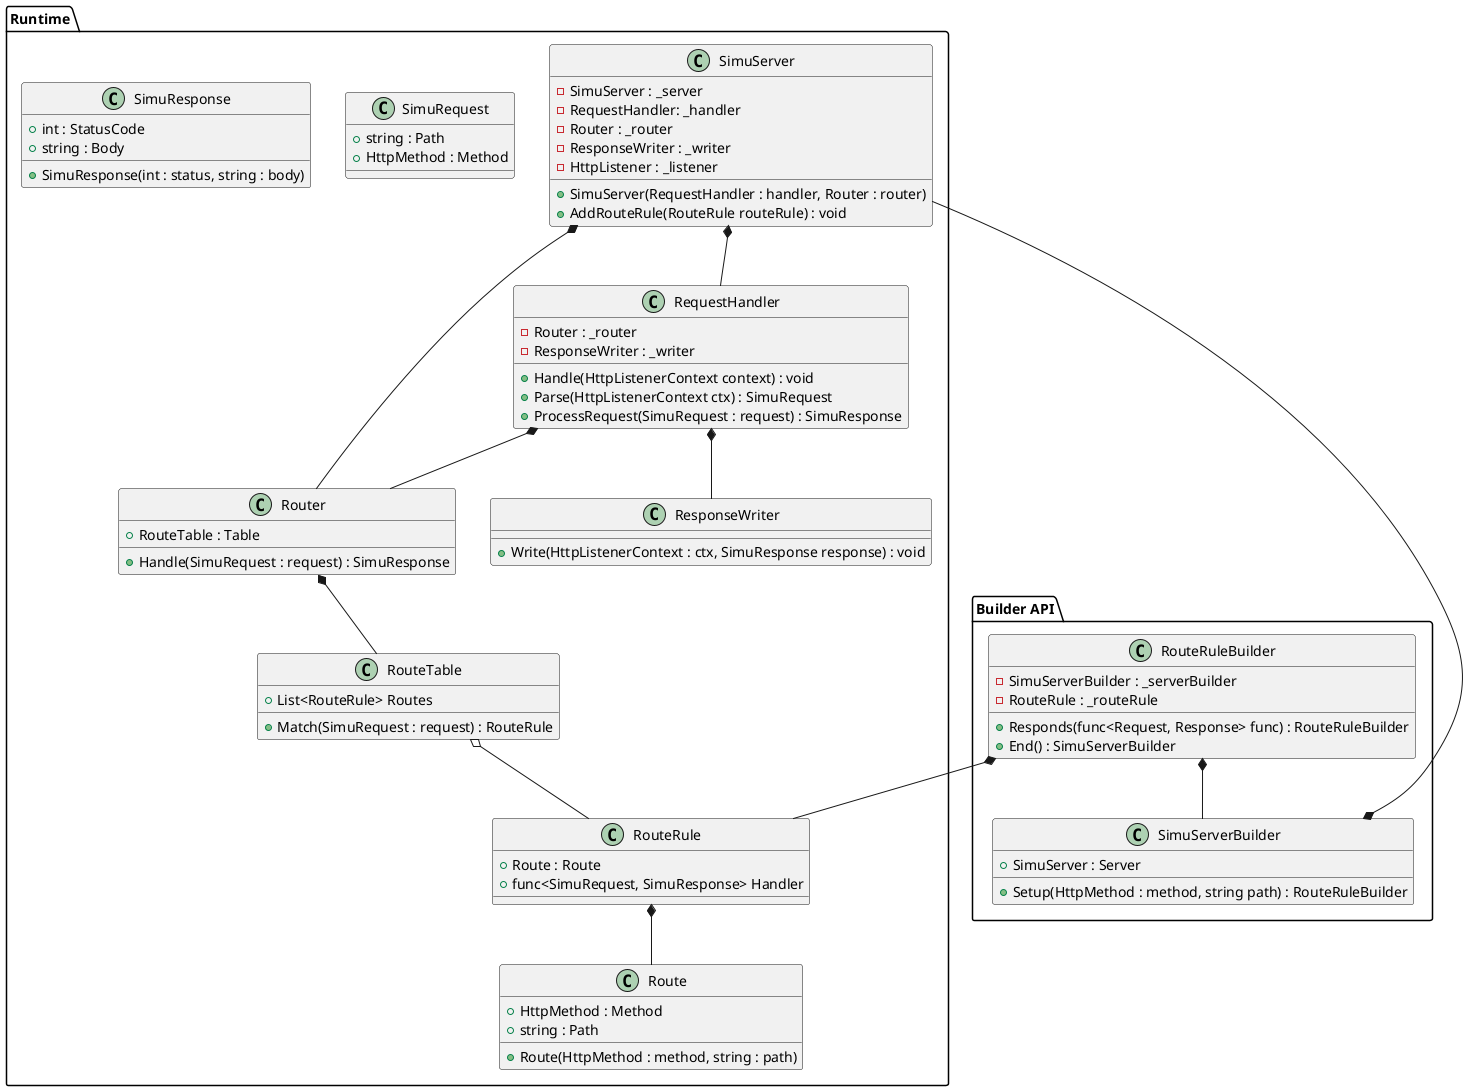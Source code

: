 @startuml
'https://plantuml.com/class-diagram

top to bottom direction

package "Runtime" {
    class SimuServer {
        - SimuServer : _server
        - RequestHandler: _handler
        - Router : _router
        - ResponseWriter : _writer
        - HttpListener : _listener
        
        + SimuServer(RequestHandler : handler, Router : router)
        + AddRouteRule(RouteRule routeRule) : void
    }
    
    class Router {
        + RouteTable : Table
    
        + Handle(SimuRequest : request) : SimuResponse
    }
    
    class RouteTable {
        + List<RouteRule> Routes
        
        + Match(SimuRequest : request) : RouteRule
    }
    
    class Route {
        + HttpMethod : Method
        + string : Path
        
        + Route(HttpMethod : method, string : path)
    }
    
    class RouteRule {
        + Route : Route
        + func<SimuRequest, SimuResponse> Handler
    }
    
    
    class SimuRequest {
        + string : Path
        + HttpMethod : Method
    }
    
    class RequestHandler {
        - Router : _router
        - ResponseWriter : _writer
    
        + Handle(HttpListenerContext context) : void
        + Parse(HttpListenerContext ctx) : SimuRequest
        + ProcessRequest(SimuRequest : request) : SimuResponse
    }
    
    class ResponseWriter {
        + Write(HttpListenerContext : ctx, SimuResponse response) : void
    }
    
    class SimuResponse {
        + int : StatusCode
        + string : Body
        
        + SimuResponse(int : status, string : body)
    }
}

package "Builder API" {
    class SimuServerBuilder {
        + SimuServer : Server
        + Setup(HttpMethod : method, string path) : RouteRuleBuilder
    }
    
    class RouteRuleBuilder {
        - SimuServerBuilder : _serverBuilder
        - RouteRule : _routeRule
        
        + Responds(func<Request, Response> func) : RouteRuleBuilder
        + End() : SimuServerBuilder
    }
}

SimuServer --* SimuServerBuilder
RouteRuleBuilder *-- SimuServerBuilder

RouteRuleBuilder *-- RouteRule
RouteRule *-- Route

RequestHandler *-- Router
Router *-- RouteTable
RequestHandler *-- ResponseWriter

SimuServer *-- RequestHandler
SimuServer *-- Router

RouteTable o-- RouteRule


@enduml